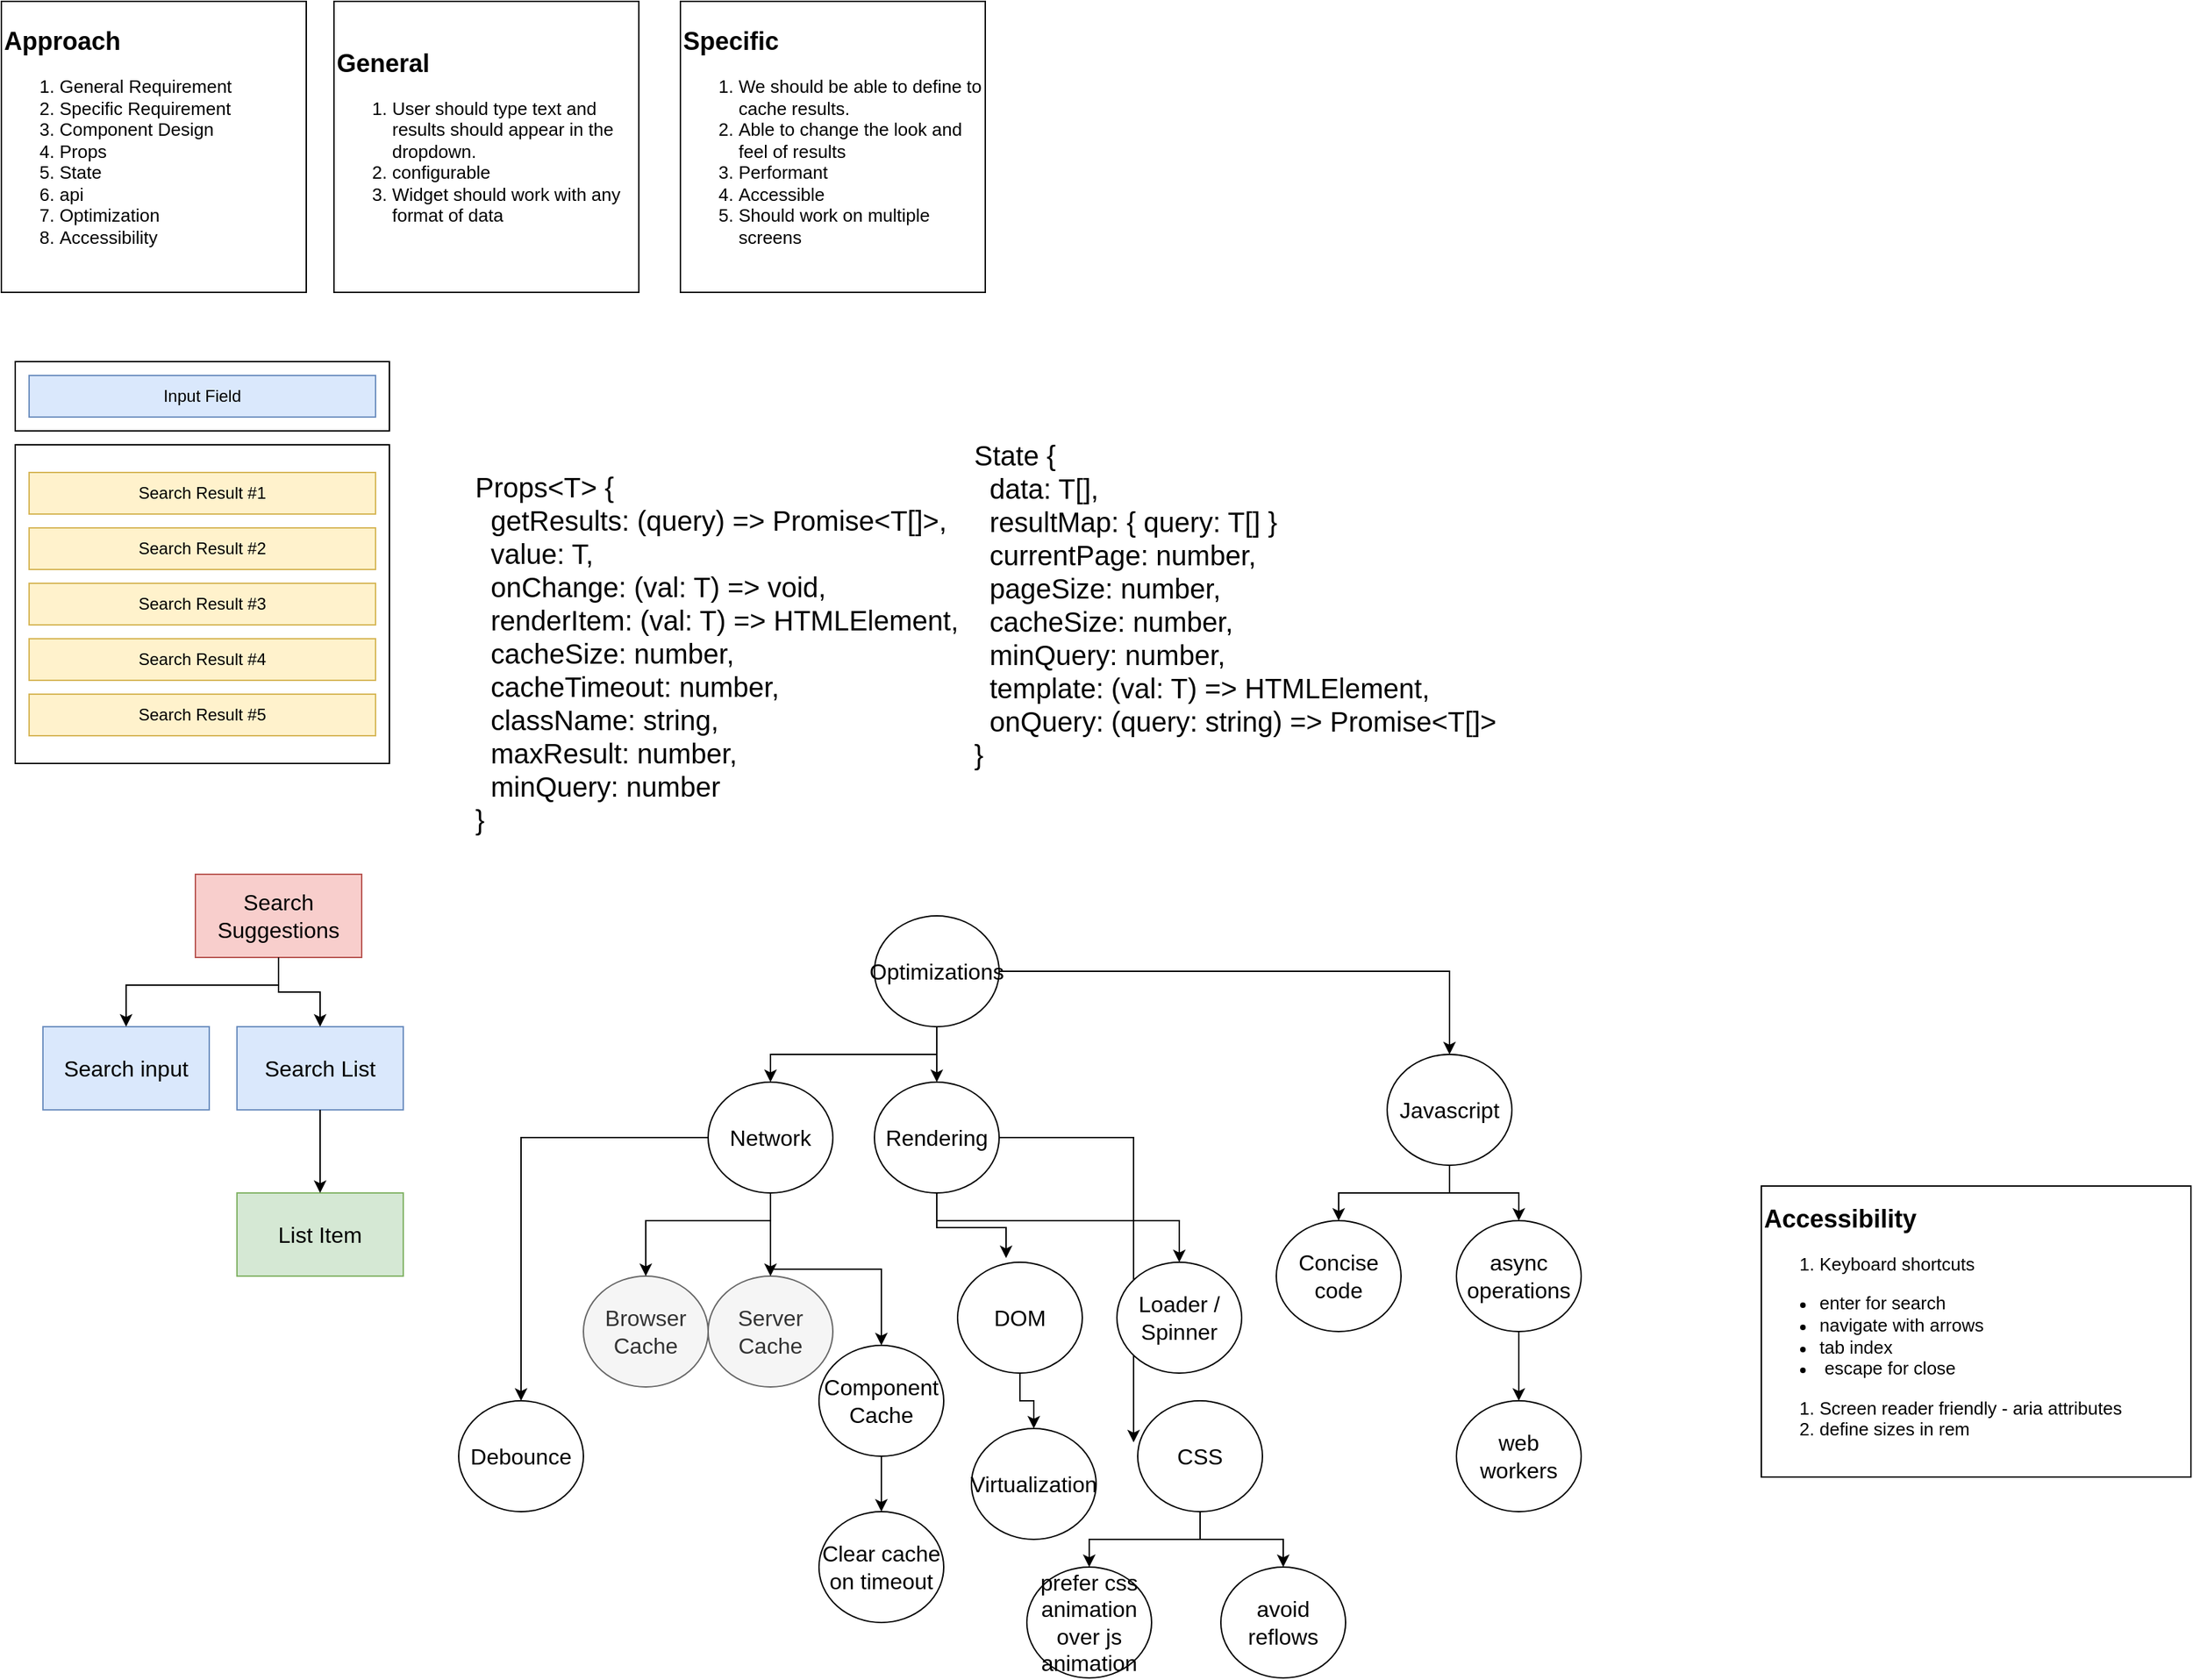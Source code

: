 <mxfile version="14.4.3" type="github">
  <diagram id="TG4RPxdSLbqC5DbjTgF0" name="Page-1">
    <mxGraphModel dx="946" dy="481" grid="1" gridSize="10" guides="1" tooltips="1" connect="1" arrows="1" fold="1" page="1" pageScale="1" pageWidth="850" pageHeight="1100" math="0" shadow="0">
      <root>
        <mxCell id="0" />
        <mxCell id="1" parent="0" />
        <mxCell id="fYSwDqU3Un9m0LISMsy5-1" value="&lt;font&gt;&lt;font style=&quot;font-weight: bold ; font-size: 18px&quot;&gt;Approach&lt;/font&gt;&lt;br&gt;&lt;ol style=&quot;font-size: 13px&quot;&gt;&lt;li&gt;General Requirement&lt;/li&gt;&lt;li&gt;Specific Requirement&lt;/li&gt;&lt;li&gt;Component Design&lt;/li&gt;&lt;li&gt;Props&lt;/li&gt;&lt;li&gt;State&lt;/li&gt;&lt;li&gt;api&lt;/li&gt;&lt;li&gt;Optimization&lt;/li&gt;&lt;li&gt;Accessibility&lt;/li&gt;&lt;/ol&gt;&lt;/font&gt;" style="rounded=0;whiteSpace=wrap;html=1;align=left;" vertex="1" parent="1">
          <mxGeometry x="20" y="20" width="220" height="210" as="geometry" />
        </mxCell>
        <mxCell id="fYSwDqU3Un9m0LISMsy5-2" value="&lt;font&gt;&lt;span style=&quot;font-size: 18px&quot;&gt;&lt;b&gt;General&lt;/b&gt;&lt;/span&gt;&lt;br&gt;&lt;ol style=&quot;font-size: 13px&quot;&gt;&lt;li&gt;User should type text and results should appear in the dropdown.&lt;/li&gt;&lt;li&gt;configurable&lt;/li&gt;&lt;li&gt;Widget should work with any format of data&lt;/li&gt;&lt;/ol&gt;&lt;/font&gt;" style="rounded=0;whiteSpace=wrap;html=1;align=left;" vertex="1" parent="1">
          <mxGeometry x="260" y="20" width="220" height="210" as="geometry" />
        </mxCell>
        <mxCell id="fYSwDqU3Un9m0LISMsy5-3" value="&lt;span style=&quot;font-size: 18px&quot;&gt;&lt;b&gt;Specific&lt;/b&gt;&lt;br&gt;&lt;ol style=&quot;font-size: 13px&quot;&gt;&lt;li&gt;We should be able to define to cache results.&lt;/li&gt;&lt;li&gt;Able to change the look and feel of results&lt;/li&gt;&lt;li&gt;Performant&amp;nbsp;&lt;/li&gt;&lt;li&gt;Accessible&lt;/li&gt;&lt;li&gt;Should work on multiple screens&lt;/li&gt;&lt;/ol&gt;&lt;/span&gt;" style="rounded=0;whiteSpace=wrap;html=1;align=left;" vertex="1" parent="1">
          <mxGeometry x="510" y="20" width="220" height="210" as="geometry" />
        </mxCell>
        <mxCell id="fYSwDqU3Un9m0LISMsy5-14" value="" style="group" vertex="1" connectable="0" parent="1">
          <mxGeometry x="30" y="280" width="270" height="290" as="geometry" />
        </mxCell>
        <mxCell id="fYSwDqU3Un9m0LISMsy5-6" value="" style="group" vertex="1" connectable="0" parent="fYSwDqU3Un9m0LISMsy5-14">
          <mxGeometry width="270" height="50" as="geometry" />
        </mxCell>
        <mxCell id="fYSwDqU3Un9m0LISMsy5-4" value="" style="rounded=0;whiteSpace=wrap;html=1;" vertex="1" parent="fYSwDqU3Un9m0LISMsy5-6">
          <mxGeometry width="270" height="50" as="geometry" />
        </mxCell>
        <mxCell id="fYSwDqU3Un9m0LISMsy5-5" value="Input Field" style="rounded=0;whiteSpace=wrap;html=1;fillColor=#dae8fc;strokeColor=#6c8ebf;" vertex="1" parent="fYSwDqU3Un9m0LISMsy5-6">
          <mxGeometry x="10" y="10" width="250" height="30" as="geometry" />
        </mxCell>
        <mxCell id="fYSwDqU3Un9m0LISMsy5-13" value="" style="group;fillColor=#fff2cc;strokeColor=#d6b656;" vertex="1" connectable="0" parent="fYSwDqU3Un9m0LISMsy5-14">
          <mxGeometry y="60" width="270" height="230" as="geometry" />
        </mxCell>
        <mxCell id="fYSwDqU3Un9m0LISMsy5-7" value="" style="rounded=0;whiteSpace=wrap;html=1;" vertex="1" parent="fYSwDqU3Un9m0LISMsy5-13">
          <mxGeometry width="270" height="230" as="geometry" />
        </mxCell>
        <mxCell id="fYSwDqU3Un9m0LISMsy5-8" value="Search Result #1" style="rounded=0;whiteSpace=wrap;html=1;fillColor=#fff2cc;strokeColor=#d6b656;" vertex="1" parent="fYSwDqU3Un9m0LISMsy5-13">
          <mxGeometry x="10" y="20" width="250" height="30" as="geometry" />
        </mxCell>
        <mxCell id="fYSwDqU3Un9m0LISMsy5-9" value="Search Result #2" style="rounded=0;whiteSpace=wrap;html=1;fillColor=#fff2cc;strokeColor=#d6b656;" vertex="1" parent="fYSwDqU3Un9m0LISMsy5-13">
          <mxGeometry x="10" y="60" width="250" height="30" as="geometry" />
        </mxCell>
        <mxCell id="fYSwDqU3Un9m0LISMsy5-10" value="Search Result #3" style="rounded=0;whiteSpace=wrap;html=1;fillColor=#fff2cc;strokeColor=#d6b656;" vertex="1" parent="fYSwDqU3Un9m0LISMsy5-13">
          <mxGeometry x="10" y="100" width="250" height="30" as="geometry" />
        </mxCell>
        <mxCell id="fYSwDqU3Un9m0LISMsy5-11" value="Search Result #4" style="rounded=0;whiteSpace=wrap;html=1;fillColor=#fff2cc;strokeColor=#d6b656;" vertex="1" parent="fYSwDqU3Un9m0LISMsy5-13">
          <mxGeometry x="10" y="140" width="250" height="30" as="geometry" />
        </mxCell>
        <mxCell id="fYSwDqU3Un9m0LISMsy5-12" value="Search Result #5" style="rounded=0;whiteSpace=wrap;html=1;fillColor=#fff2cc;strokeColor=#d6b656;" vertex="1" parent="fYSwDqU3Un9m0LISMsy5-13">
          <mxGeometry x="10" y="180" width="250" height="30" as="geometry" />
        </mxCell>
        <mxCell id="fYSwDqU3Un9m0LISMsy5-27" value="&lt;font style=&quot;font-size: 20px&quot;&gt;Props&amp;lt;T&amp;gt; {&lt;br&gt;&amp;nbsp; getResults: (query) =&amp;gt; Promise&amp;lt;T[]&amp;gt;,&lt;br&gt;&amp;nbsp; value: T,&lt;br&gt;&amp;nbsp; onChange: (val: T) =&amp;gt; void,&lt;br&gt;&amp;nbsp; renderItem: (val: T) =&amp;gt; HTMLElement,&lt;br&gt;&amp;nbsp; cacheSize: number,&lt;br&gt;&amp;nbsp; cacheTimeout: number,&lt;br&gt;&amp;nbsp; className: string,&lt;br&gt;&amp;nbsp; maxResult: number,&lt;br&gt;&amp;nbsp; minQuery: number&lt;br&gt;}&lt;/font&gt;" style="text;html=1;strokeColor=none;fillColor=none;align=left;verticalAlign=middle;whiteSpace=wrap;rounded=0;" vertex="1" parent="1">
          <mxGeometry x="360" y="300" width="410" height="380" as="geometry" />
        </mxCell>
        <mxCell id="fYSwDqU3Un9m0LISMsy5-28" value="&lt;font style=&quot;font-size: 20px&quot;&gt;State {&lt;br&gt;&amp;nbsp; data: T[],&lt;br&gt;&amp;nbsp; resultMap: { query: T[] }&lt;br&gt;&amp;nbsp; currentPage: number,&lt;br&gt;&amp;nbsp; pageSize: number,&lt;br&gt;&amp;nbsp; cacheSize: number,&lt;br&gt;&amp;nbsp; minQuery: number,&lt;br&gt;&amp;nbsp; template: (val: T) =&amp;gt; HTMLElement,&lt;br&gt;&amp;nbsp; onQuery: (query: string) =&amp;gt; Promise&amp;lt;T[]&amp;gt;&lt;br&gt;}&lt;/font&gt;" style="text;html=1;strokeColor=none;fillColor=none;align=left;verticalAlign=middle;whiteSpace=wrap;rounded=0;" vertex="1" parent="1">
          <mxGeometry x="720" y="320" width="420" height="270" as="geometry" />
        </mxCell>
        <mxCell id="fYSwDqU3Un9m0LISMsy5-60" value="" style="group" vertex="1" connectable="0" parent="1">
          <mxGeometry x="50" y="650" width="400" height="290" as="geometry" />
        </mxCell>
        <mxCell id="fYSwDqU3Un9m0LISMsy5-61" value="&lt;font style=&quot;font-size: 16px&quot;&gt;Search Suggestions&lt;/font&gt;" style="rounded=0;whiteSpace=wrap;html=1;align=center;fillColor=#f8cecc;strokeColor=#b85450;" vertex="1" parent="fYSwDqU3Un9m0LISMsy5-60">
          <mxGeometry x="110" width="120" height="60" as="geometry" />
        </mxCell>
        <mxCell id="fYSwDqU3Un9m0LISMsy5-62" value="&lt;font style=&quot;font-size: 16px&quot;&gt;Search input&lt;/font&gt;" style="rounded=0;whiteSpace=wrap;html=1;align=center;fillColor=#dae8fc;strokeColor=#6c8ebf;" vertex="1" parent="fYSwDqU3Un9m0LISMsy5-60">
          <mxGeometry y="110" width="120" height="60" as="geometry" />
        </mxCell>
        <mxCell id="fYSwDqU3Un9m0LISMsy5-63" style="edgeStyle=orthogonalEdgeStyle;rounded=0;orthogonalLoop=1;jettySize=auto;html=1;" edge="1" parent="fYSwDqU3Un9m0LISMsy5-60" source="fYSwDqU3Un9m0LISMsy5-61" target="fYSwDqU3Un9m0LISMsy5-62">
          <mxGeometry relative="1" as="geometry">
            <Array as="points">
              <mxPoint x="170" y="80" />
              <mxPoint x="60" y="80" />
            </Array>
          </mxGeometry>
        </mxCell>
        <mxCell id="fYSwDqU3Un9m0LISMsy5-64" value="&lt;font style=&quot;font-size: 16px&quot;&gt;Search List&lt;/font&gt;" style="rounded=0;whiteSpace=wrap;html=1;align=center;fillColor=#dae8fc;strokeColor=#6c8ebf;" vertex="1" parent="fYSwDqU3Un9m0LISMsy5-60">
          <mxGeometry x="140" y="110" width="120" height="60" as="geometry" />
        </mxCell>
        <mxCell id="fYSwDqU3Un9m0LISMsy5-65" style="edgeStyle=orthogonalEdgeStyle;rounded=0;orthogonalLoop=1;jettySize=auto;html=1;" edge="1" parent="fYSwDqU3Un9m0LISMsy5-60" source="fYSwDqU3Un9m0LISMsy5-61" target="fYSwDqU3Un9m0LISMsy5-64">
          <mxGeometry relative="1" as="geometry" />
        </mxCell>
        <mxCell id="fYSwDqU3Un9m0LISMsy5-68" value="&lt;font style=&quot;font-size: 16px&quot;&gt;List Item&lt;/font&gt;" style="rounded=0;whiteSpace=wrap;html=1;align=center;fillColor=#d5e8d4;strokeColor=#82b366;" vertex="1" parent="fYSwDqU3Un9m0LISMsy5-60">
          <mxGeometry x="140" y="230" width="120" height="60" as="geometry" />
        </mxCell>
        <mxCell id="fYSwDqU3Un9m0LISMsy5-69" style="edgeStyle=orthogonalEdgeStyle;rounded=0;orthogonalLoop=1;jettySize=auto;html=1;entryX=0.5;entryY=0;entryDx=0;entryDy=0;" edge="1" parent="fYSwDqU3Un9m0LISMsy5-60" source="fYSwDqU3Un9m0LISMsy5-64" target="fYSwDqU3Un9m0LISMsy5-68">
          <mxGeometry relative="1" as="geometry" />
        </mxCell>
        <mxCell id="fYSwDqU3Un9m0LISMsy5-87" style="edgeStyle=orthogonalEdgeStyle;rounded=0;orthogonalLoop=1;jettySize=auto;html=1;" edge="1" parent="1" source="fYSwDqU3Un9m0LISMsy5-73" target="fYSwDqU3Un9m0LISMsy5-86">
          <mxGeometry relative="1" as="geometry" />
        </mxCell>
        <mxCell id="fYSwDqU3Un9m0LISMsy5-73" value="&lt;font style=&quot;font-size: 16px&quot;&gt;Optimizations&lt;/font&gt;" style="ellipse;whiteSpace=wrap;html=1;align=center;" vertex="1" parent="1">
          <mxGeometry x="650" y="680" width="90" height="80" as="geometry" />
        </mxCell>
        <mxCell id="fYSwDqU3Un9m0LISMsy5-102" style="edgeStyle=orthogonalEdgeStyle;rounded=0;orthogonalLoop=1;jettySize=auto;html=1;entryX=-0.033;entryY=0.375;entryDx=0;entryDy=0;entryPerimeter=0;" edge="1" parent="1" source="fYSwDqU3Un9m0LISMsy5-74" target="fYSwDqU3Un9m0LISMsy5-101">
          <mxGeometry relative="1" as="geometry" />
        </mxCell>
        <mxCell id="fYSwDqU3Un9m0LISMsy5-74" value="&lt;font style=&quot;font-size: 16px&quot;&gt;Rendering&lt;/font&gt;" style="ellipse;whiteSpace=wrap;html=1;align=center;" vertex="1" parent="1">
          <mxGeometry x="650" y="800" width="90" height="80" as="geometry" />
        </mxCell>
        <mxCell id="fYSwDqU3Un9m0LISMsy5-75" style="edgeStyle=orthogonalEdgeStyle;rounded=0;orthogonalLoop=1;jettySize=auto;html=1;entryX=0.5;entryY=0;entryDx=0;entryDy=0;" edge="1" parent="1" source="fYSwDqU3Un9m0LISMsy5-73" target="fYSwDqU3Un9m0LISMsy5-74">
          <mxGeometry x="470" y="680" as="geometry">
            <Array as="points">
              <mxPoint x="695" y="790" />
              <mxPoint x="695" y="790" />
            </Array>
          </mxGeometry>
        </mxCell>
        <mxCell id="fYSwDqU3Un9m0LISMsy5-89" style="edgeStyle=orthogonalEdgeStyle;rounded=0;orthogonalLoop=1;jettySize=auto;html=1;" edge="1" parent="1" source="fYSwDqU3Un9m0LISMsy5-76" target="fYSwDqU3Un9m0LISMsy5-88">
          <mxGeometry relative="1" as="geometry" />
        </mxCell>
        <mxCell id="fYSwDqU3Un9m0LISMsy5-100" style="edgeStyle=orthogonalEdgeStyle;rounded=0;orthogonalLoop=1;jettySize=auto;html=1;entryX=0.5;entryY=0;entryDx=0;entryDy=0;" edge="1" parent="1" source="fYSwDqU3Un9m0LISMsy5-76" target="fYSwDqU3Un9m0LISMsy5-99">
          <mxGeometry relative="1" as="geometry" />
        </mxCell>
        <mxCell id="fYSwDqU3Un9m0LISMsy5-76" value="&lt;font style=&quot;font-size: 16px&quot;&gt;Network&lt;/font&gt;" style="ellipse;whiteSpace=wrap;html=1;align=center;" vertex="1" parent="1">
          <mxGeometry x="530" y="800" width="90" height="80" as="geometry" />
        </mxCell>
        <mxCell id="fYSwDqU3Un9m0LISMsy5-77" style="edgeStyle=orthogonalEdgeStyle;rounded=0;orthogonalLoop=1;jettySize=auto;html=1;" edge="1" parent="1" source="fYSwDqU3Un9m0LISMsy5-73" target="fYSwDqU3Un9m0LISMsy5-76">
          <mxGeometry x="470" y="680" as="geometry">
            <Array as="points">
              <mxPoint x="695" y="780" />
              <mxPoint x="575" y="780" />
            </Array>
          </mxGeometry>
        </mxCell>
        <mxCell id="fYSwDqU3Un9m0LISMsy5-78" value="&lt;font style=&quot;font-size: 16px&quot;&gt;Server Cache&lt;/font&gt;" style="ellipse;whiteSpace=wrap;html=1;align=center;fillColor=#f5f5f5;strokeColor=#666666;fontColor=#333333;" vertex="1" parent="1">
          <mxGeometry x="530" y="940" width="90" height="80" as="geometry" />
        </mxCell>
        <mxCell id="fYSwDqU3Un9m0LISMsy5-79" style="edgeStyle=orthogonalEdgeStyle;rounded=0;orthogonalLoop=1;jettySize=auto;html=1;entryX=0.5;entryY=0;entryDx=0;entryDy=0;" edge="1" parent="1" source="fYSwDqU3Un9m0LISMsy5-76" target="fYSwDqU3Un9m0LISMsy5-78">
          <mxGeometry x="470" y="680" as="geometry">
            <Array as="points">
              <mxPoint x="575" y="920" />
              <mxPoint x="575" y="920" />
            </Array>
          </mxGeometry>
        </mxCell>
        <mxCell id="fYSwDqU3Un9m0LISMsy5-80" value="&lt;span style=&quot;font-size: 16px&quot;&gt;Browser Cache&lt;/span&gt;" style="ellipse;whiteSpace=wrap;html=1;align=center;fillColor=#f5f5f5;strokeColor=#666666;fontColor=#333333;" vertex="1" parent="1">
          <mxGeometry x="440" y="940" width="90" height="80" as="geometry" />
        </mxCell>
        <mxCell id="fYSwDqU3Un9m0LISMsy5-81" style="edgeStyle=orthogonalEdgeStyle;rounded=0;orthogonalLoop=1;jettySize=auto;html=1;" edge="1" parent="1" source="fYSwDqU3Un9m0LISMsy5-76" target="fYSwDqU3Un9m0LISMsy5-80">
          <mxGeometry x="470" y="680" as="geometry">
            <Array as="points">
              <mxPoint x="575" y="900" />
            </Array>
          </mxGeometry>
        </mxCell>
        <mxCell id="fYSwDqU3Un9m0LISMsy5-92" style="edgeStyle=orthogonalEdgeStyle;rounded=0;orthogonalLoop=1;jettySize=auto;html=1;" edge="1" parent="1" source="fYSwDqU3Un9m0LISMsy5-82" target="fYSwDqU3Un9m0LISMsy5-91">
          <mxGeometry relative="1" as="geometry" />
        </mxCell>
        <mxCell id="fYSwDqU3Un9m0LISMsy5-82" value="&lt;span style=&quot;font-size: 16px&quot;&gt;DOM&lt;/span&gt;" style="ellipse;whiteSpace=wrap;html=1;align=center;" vertex="1" parent="1">
          <mxGeometry x="710" y="930" width="90" height="80" as="geometry" />
        </mxCell>
        <mxCell id="fYSwDqU3Un9m0LISMsy5-83" style="edgeStyle=orthogonalEdgeStyle;rounded=0;orthogonalLoop=1;jettySize=auto;html=1;entryX=0.389;entryY=-0.037;entryDx=0;entryDy=0;entryPerimeter=0;" edge="1" parent="1" source="fYSwDqU3Un9m0LISMsy5-74" target="fYSwDqU3Un9m0LISMsy5-82">
          <mxGeometry x="470" y="680" as="geometry" />
        </mxCell>
        <mxCell id="fYSwDqU3Un9m0LISMsy5-84" value="&lt;font style=&quot;font-size: 16px&quot;&gt;Loader / Spinner&lt;/font&gt;" style="ellipse;whiteSpace=wrap;html=1;align=center;" vertex="1" parent="1">
          <mxGeometry x="825" y="930" width="90" height="80" as="geometry" />
        </mxCell>
        <mxCell id="fYSwDqU3Un9m0LISMsy5-85" style="edgeStyle=orthogonalEdgeStyle;rounded=0;orthogonalLoop=1;jettySize=auto;html=1;entryX=0.5;entryY=0;entryDx=0;entryDy=0;" edge="1" parent="1" source="fYSwDqU3Un9m0LISMsy5-74" target="fYSwDqU3Un9m0LISMsy5-84">
          <mxGeometry x="470" y="680" as="geometry">
            <Array as="points">
              <mxPoint x="695" y="900" />
              <mxPoint x="870" y="900" />
            </Array>
          </mxGeometry>
        </mxCell>
        <mxCell id="fYSwDqU3Un9m0LISMsy5-94" style="edgeStyle=orthogonalEdgeStyle;rounded=0;orthogonalLoop=1;jettySize=auto;html=1;entryX=0.5;entryY=0;entryDx=0;entryDy=0;" edge="1" parent="1" source="fYSwDqU3Un9m0LISMsy5-86" target="fYSwDqU3Un9m0LISMsy5-93">
          <mxGeometry relative="1" as="geometry" />
        </mxCell>
        <mxCell id="fYSwDqU3Un9m0LISMsy5-96" style="edgeStyle=orthogonalEdgeStyle;rounded=0;orthogonalLoop=1;jettySize=auto;html=1;" edge="1" parent="1" source="fYSwDqU3Un9m0LISMsy5-86" target="fYSwDqU3Un9m0LISMsy5-95">
          <mxGeometry relative="1" as="geometry" />
        </mxCell>
        <mxCell id="fYSwDqU3Un9m0LISMsy5-86" value="&lt;font style=&quot;font-size: 16px&quot;&gt;Javascript&lt;/font&gt;" style="ellipse;whiteSpace=wrap;html=1;align=center;" vertex="1" parent="1">
          <mxGeometry x="1020" y="780" width="90" height="80" as="geometry" />
        </mxCell>
        <mxCell id="fYSwDqU3Un9m0LISMsy5-108" style="edgeStyle=orthogonalEdgeStyle;rounded=0;orthogonalLoop=1;jettySize=auto;html=1;entryX=0.5;entryY=0;entryDx=0;entryDy=0;" edge="1" parent="1" source="fYSwDqU3Un9m0LISMsy5-88" target="fYSwDqU3Un9m0LISMsy5-107">
          <mxGeometry relative="1" as="geometry" />
        </mxCell>
        <mxCell id="fYSwDqU3Un9m0LISMsy5-88" value="&lt;font style=&quot;font-size: 16px&quot;&gt;Component Cache&lt;/font&gt;" style="ellipse;whiteSpace=wrap;html=1;align=center;" vertex="1" parent="1">
          <mxGeometry x="610" y="990" width="90" height="80" as="geometry" />
        </mxCell>
        <mxCell id="fYSwDqU3Un9m0LISMsy5-91" value="&lt;span style=&quot;font-size: 16px&quot;&gt;Virtualization&lt;/span&gt;" style="ellipse;whiteSpace=wrap;html=1;align=center;" vertex="1" parent="1">
          <mxGeometry x="720" y="1050" width="90" height="80" as="geometry" />
        </mxCell>
        <mxCell id="fYSwDqU3Un9m0LISMsy5-93" value="&lt;span style=&quot;font-size: 16px&quot;&gt;Concise code&lt;/span&gt;" style="ellipse;whiteSpace=wrap;html=1;align=center;" vertex="1" parent="1">
          <mxGeometry x="940" y="900" width="90" height="80" as="geometry" />
        </mxCell>
        <mxCell id="fYSwDqU3Un9m0LISMsy5-98" style="edgeStyle=orthogonalEdgeStyle;rounded=0;orthogonalLoop=1;jettySize=auto;html=1;entryX=0.5;entryY=0;entryDx=0;entryDy=0;" edge="1" parent="1" source="fYSwDqU3Un9m0LISMsy5-95" target="fYSwDqU3Un9m0LISMsy5-97">
          <mxGeometry relative="1" as="geometry" />
        </mxCell>
        <mxCell id="fYSwDqU3Un9m0LISMsy5-95" value="&lt;span style=&quot;font-size: 16px&quot;&gt;async operations&lt;/span&gt;" style="ellipse;whiteSpace=wrap;html=1;align=center;" vertex="1" parent="1">
          <mxGeometry x="1070" y="900" width="90" height="80" as="geometry" />
        </mxCell>
        <mxCell id="fYSwDqU3Un9m0LISMsy5-97" value="&lt;span style=&quot;font-size: 16px&quot;&gt;web workers&lt;/span&gt;" style="ellipse;whiteSpace=wrap;html=1;align=center;" vertex="1" parent="1">
          <mxGeometry x="1070" y="1030" width="90" height="80" as="geometry" />
        </mxCell>
        <mxCell id="fYSwDqU3Un9m0LISMsy5-99" value="&lt;font style=&quot;font-size: 16px&quot;&gt;Debounce&lt;/font&gt;" style="ellipse;whiteSpace=wrap;html=1;align=center;" vertex="1" parent="1">
          <mxGeometry x="350" y="1030" width="90" height="80" as="geometry" />
        </mxCell>
        <mxCell id="fYSwDqU3Un9m0LISMsy5-104" style="edgeStyle=orthogonalEdgeStyle;rounded=0;orthogonalLoop=1;jettySize=auto;html=1;entryX=0.5;entryY=0;entryDx=0;entryDy=0;" edge="1" parent="1" source="fYSwDqU3Un9m0LISMsy5-101" target="fYSwDqU3Un9m0LISMsy5-103">
          <mxGeometry relative="1" as="geometry" />
        </mxCell>
        <mxCell id="fYSwDqU3Un9m0LISMsy5-106" style="edgeStyle=orthogonalEdgeStyle;rounded=0;orthogonalLoop=1;jettySize=auto;html=1;entryX=0.5;entryY=0;entryDx=0;entryDy=0;" edge="1" parent="1" source="fYSwDqU3Un9m0LISMsy5-101" target="fYSwDqU3Un9m0LISMsy5-105">
          <mxGeometry relative="1" as="geometry" />
        </mxCell>
        <mxCell id="fYSwDqU3Un9m0LISMsy5-101" value="&lt;font style=&quot;font-size: 16px&quot;&gt;CSS&lt;/font&gt;" style="ellipse;whiteSpace=wrap;html=1;align=center;" vertex="1" parent="1">
          <mxGeometry x="840" y="1030" width="90" height="80" as="geometry" />
        </mxCell>
        <mxCell id="fYSwDqU3Un9m0LISMsy5-103" value="&lt;span style=&quot;font-size: 16px&quot;&gt;prefer css animation over js animation&lt;/span&gt;" style="ellipse;whiteSpace=wrap;html=1;align=center;" vertex="1" parent="1">
          <mxGeometry x="760" y="1150" width="90" height="80" as="geometry" />
        </mxCell>
        <mxCell id="fYSwDqU3Un9m0LISMsy5-105" value="&lt;font style=&quot;font-size: 16px&quot;&gt;avoid reflows&lt;/font&gt;" style="ellipse;whiteSpace=wrap;html=1;align=center;" vertex="1" parent="1">
          <mxGeometry x="900" y="1150" width="90" height="80" as="geometry" />
        </mxCell>
        <mxCell id="fYSwDqU3Un9m0LISMsy5-107" value="&lt;font style=&quot;font-size: 16px&quot;&gt;Clear cache on timeout&lt;/font&gt;" style="ellipse;whiteSpace=wrap;html=1;align=center;" vertex="1" parent="1">
          <mxGeometry x="610" y="1110" width="90" height="80" as="geometry" />
        </mxCell>
        <mxCell id="fYSwDqU3Un9m0LISMsy5-109" value="&lt;font&gt;&lt;font style=&quot;font-weight: bold ; font-size: 18px&quot;&gt;Accessibility&lt;/font&gt;&lt;br&gt;&lt;ol style=&quot;font-size: 13px&quot;&gt;&lt;li&gt;&lt;font style=&quot;font-size: 13px&quot;&gt;Keyboard shortcuts&lt;/font&gt;&lt;/li&gt;&lt;/ol&gt;&lt;ul&gt;&lt;li&gt;&lt;font&gt;&lt;span style=&quot;font-size: 13px&quot;&gt;enter for search&lt;/span&gt;&lt;/font&gt;&lt;/li&gt;&lt;li&gt;&lt;font&gt;&lt;span style=&quot;font-size: 13px&quot;&gt;navigate with arrows&lt;/span&gt;&lt;/font&gt;&lt;/li&gt;&lt;li&gt;&lt;font&gt;&lt;span style=&quot;font-size: 13px&quot;&gt;tab index&lt;/span&gt;&lt;/font&gt;&lt;/li&gt;&lt;li&gt;&lt;font&gt;&lt;span style=&quot;font-size: 13px&quot;&gt;&amp;nbsp;escape for close&lt;/span&gt;&lt;/font&gt;&lt;/li&gt;&lt;/ul&gt;&lt;ol style=&quot;font-size: 13px&quot;&gt;&lt;li&gt;Screen reader friendly - aria attributes&lt;/li&gt;&lt;li&gt;define sizes in rem&lt;/li&gt;&lt;/ol&gt;&lt;/font&gt;" style="rounded=0;whiteSpace=wrap;html=1;align=left;" vertex="1" parent="1">
          <mxGeometry x="1290" y="875" width="310" height="210" as="geometry" />
        </mxCell>
      </root>
    </mxGraphModel>
  </diagram>
</mxfile>
